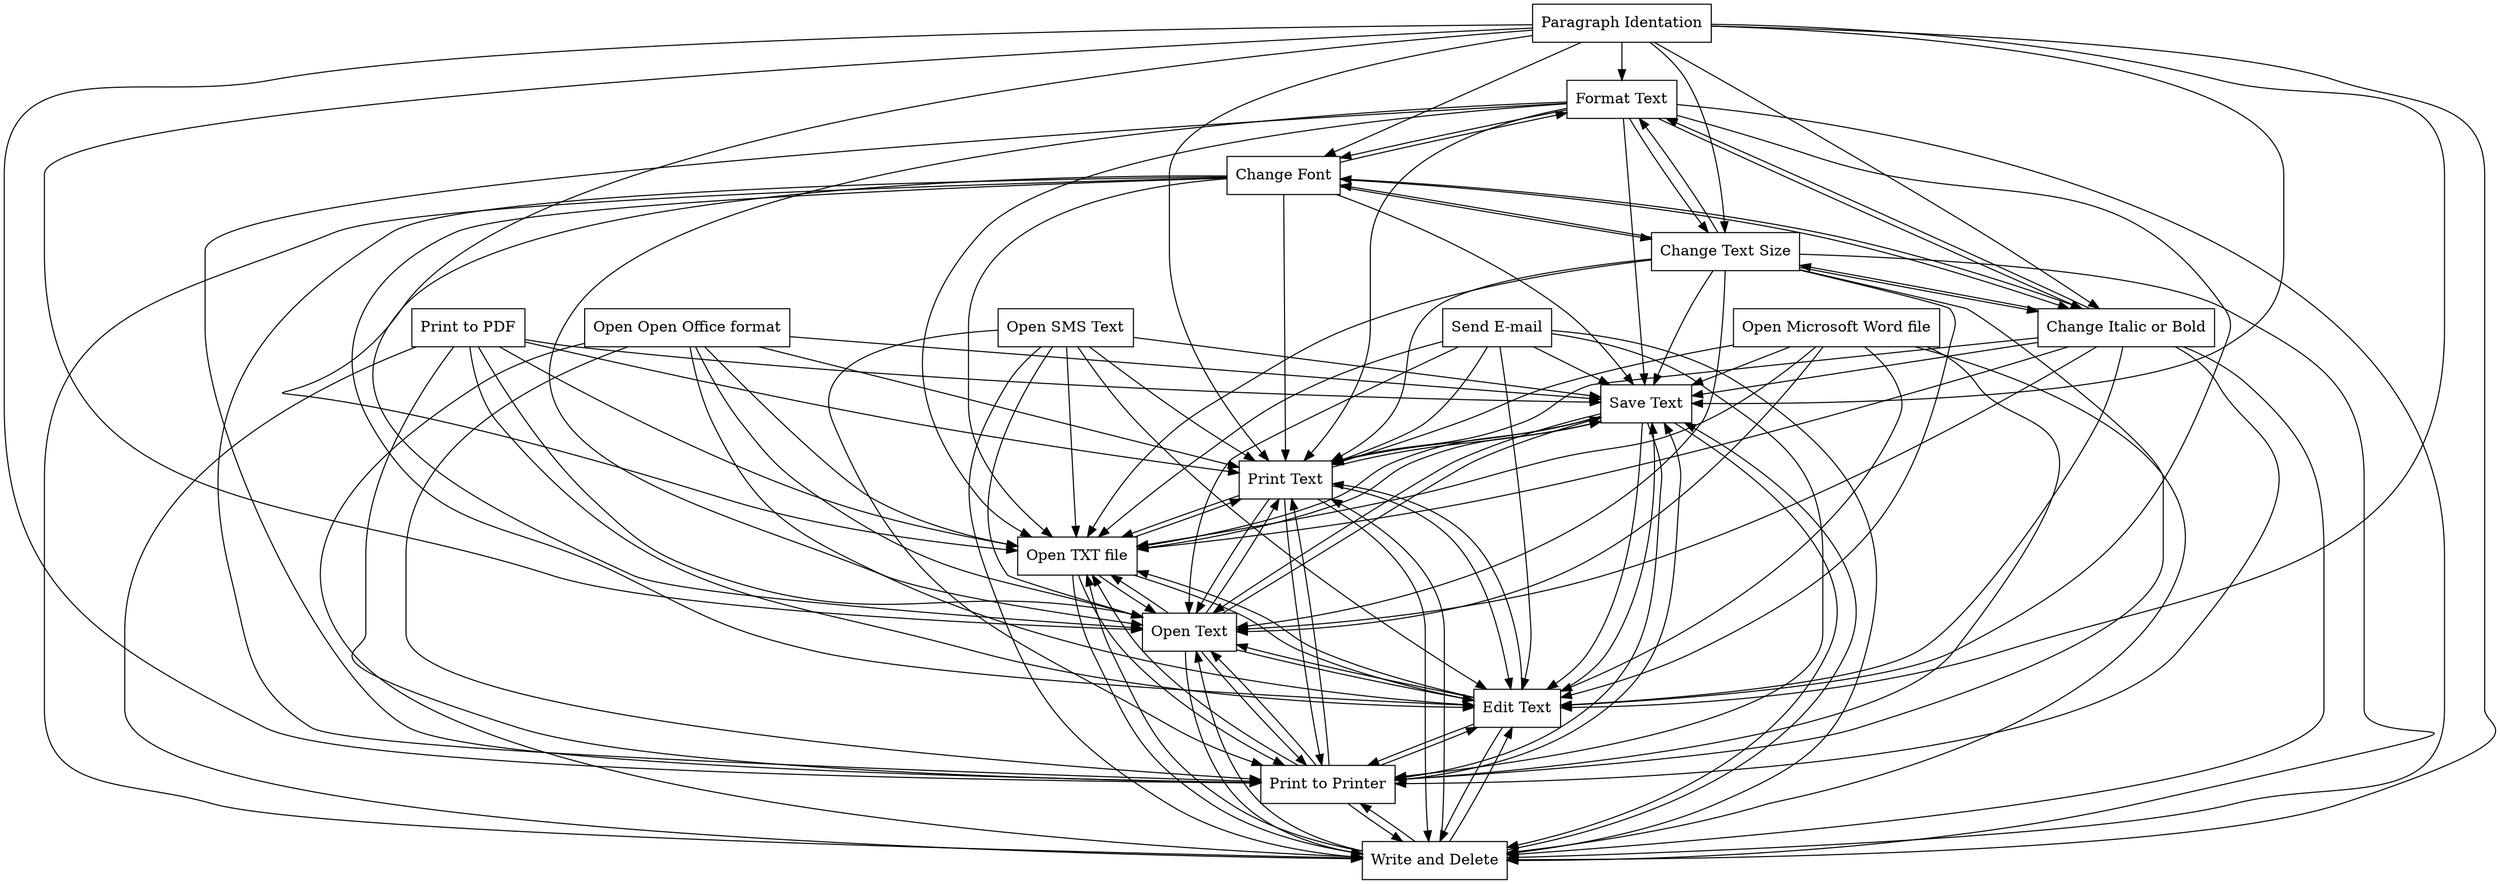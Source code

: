 digraph{
graph [rankdir=TB];
node [shape=box];
edge [arrowhead=normal];
0[label="Save Text",]
1[label="Format Text",]
2[label="Change Font",]
3[label="Print to PDF",]
4[label="Open SMS Text",]
5[label="Open Microsoft Word file",]
6[label="Paragraph Identation",]
7[label="Change Text Size",]
8[label="Print Text",]
9[label="Open Open Office format",]
10[label="Send E-mail",]
11[label="Write and Delete",]
12[label="Print to Printer",]
13[label="Edit Text",]
14[label="Open Text",]
15[label="Change Italic or Bold",]
16[label="Open TXT file",]
0->8[label="",]
0->11[label="",]
0->12[label="",]
0->13[label="",]
0->14[label="",]
0->16[label="",]
1->0[label="",]
1->2[label="",]
1->7[label="",]
1->8[label="",]
1->11[label="",]
1->12[label="",]
1->13[label="",]
1->14[label="",]
1->15[label="",]
1->16[label="",]
2->0[label="",]
2->1[label="",]
2->7[label="",]
2->8[label="",]
2->11[label="",]
2->12[label="",]
2->13[label="",]
2->14[label="",]
2->15[label="",]
2->16[label="",]
3->0[label="",]
3->8[label="",]
3->11[label="",]
3->12[label="",]
3->13[label="",]
3->14[label="",]
3->16[label="",]
4->0[label="",]
4->8[label="",]
4->11[label="",]
4->12[label="",]
4->13[label="",]
4->14[label="",]
4->16[label="",]
5->0[label="",]
5->8[label="",]
5->11[label="",]
5->12[label="",]
5->13[label="",]
5->14[label="",]
5->16[label="",]
6->0[label="",]
6->1[label="",]
6->2[label="",]
6->7[label="",]
6->8[label="",]
6->11[label="",]
6->12[label="",]
6->13[label="",]
6->14[label="",]
6->15[label="",]
6->16[label="",]
7->0[label="",]
7->1[label="",]
7->2[label="",]
7->8[label="",]
7->11[label="",]
7->12[label="",]
7->13[label="",]
7->14[label="",]
7->15[label="",]
7->16[label="",]
8->0[label="",]
8->11[label="",]
8->12[label="",]
8->13[label="",]
8->14[label="",]
8->16[label="",]
9->0[label="",]
9->8[label="",]
9->11[label="",]
9->12[label="",]
9->13[label="",]
9->14[label="",]
9->16[label="",]
10->0[label="",]
10->8[label="",]
10->11[label="",]
10->12[label="",]
10->13[label="",]
10->14[label="",]
10->16[label="",]
11->0[label="",]
11->8[label="",]
11->12[label="",]
11->13[label="",]
11->14[label="",]
11->16[label="",]
12->0[label="",]
12->8[label="",]
12->11[label="",]
12->13[label="",]
12->14[label="",]
12->16[label="",]
13->0[label="",]
13->8[label="",]
13->11[label="",]
13->12[label="",]
13->14[label="",]
13->16[label="",]
14->0[label="",]
14->8[label="",]
14->11[label="",]
14->12[label="",]
14->13[label="",]
14->16[label="",]
15->0[label="",]
15->1[label="",]
15->2[label="",]
15->7[label="",]
15->8[label="",]
15->11[label="",]
15->12[label="",]
15->13[label="",]
15->14[label="",]
15->16[label="",]
16->0[label="",]
16->8[label="",]
16->11[label="",]
16->12[label="",]
16->13[label="",]
16->14[label="",]
}

